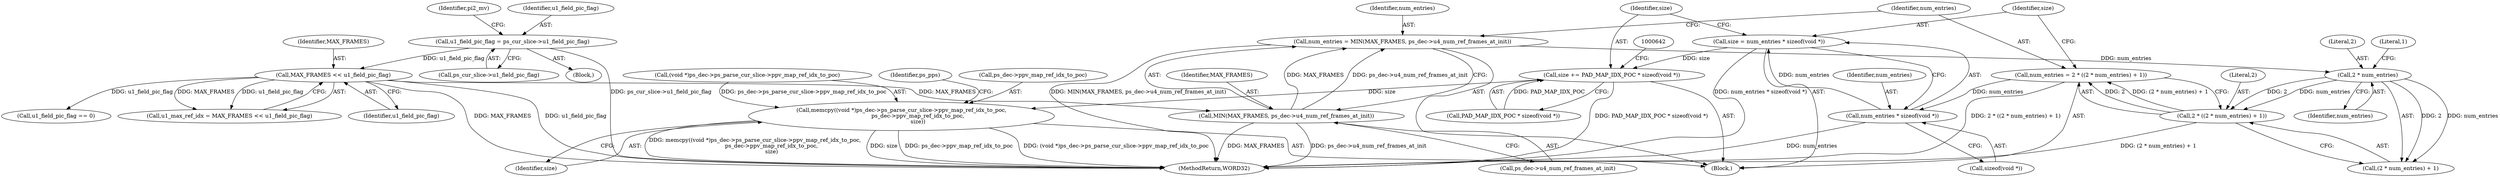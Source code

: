 digraph "0_Android_943323f1d9d3dd5c2634deb26cbe72343ca6b3db_2@integer" {
"1000628" [label="(Call,size = num_entries * sizeof(void *))"];
"1000630" [label="(Call,num_entries * sizeof(void *))"];
"1000619" [label="(Call,num_entries = 2 * ((2 * num_entries) + 1))"];
"1000621" [label="(Call,2 * ((2 * num_entries) + 1))"];
"1000624" [label="(Call,2 * num_entries)"];
"1000612" [label="(Call,num_entries = MIN(MAX_FRAMES, ps_dec->u4_num_ref_frames_at_init))"];
"1000614" [label="(Call,MIN(MAX_FRAMES, ps_dec->u4_num_ref_frames_at_init))"];
"1000269" [label="(Call,MAX_FRAMES << u1_field_pic_flag)"];
"1000162" [label="(Call,u1_field_pic_flag = ps_cur_slice->u1_field_pic_flag)"];
"1000634" [label="(Call,size += PAD_MAP_IDX_POC * sizeof(void *))"];
"1000640" [label="(Call,memcpy((void *)ps_dec->ps_parse_cur_slice->ppv_map_ref_idx_to_poc,\n                   ps_dec->ppv_map_ref_idx_to_poc,\n                   size))"];
"1000625" [label="(Literal,2)"];
"1000609" [label="(Block,)"];
"1000628" [label="(Call,size = num_entries * sizeof(void *))"];
"1000620" [label="(Identifier,num_entries)"];
"1000267" [label="(Call,u1_max_ref_idx = MAX_FRAMES << u1_field_pic_flag)"];
"1000634" [label="(Call,size += PAD_MAP_IDX_POC * sizeof(void *))"];
"1000162" [label="(Call,u1_field_pic_flag = ps_cur_slice->u1_field_pic_flag)"];
"1000651" [label="(Identifier,size)"];
"1000626" [label="(Identifier,num_entries)"];
"1000174" [label="(Identifier,pi2_mv)"];
"1000654" [label="(Identifier,ps_pps)"];
"1000269" [label="(Call,MAX_FRAMES << u1_field_pic_flag)"];
"1000616" [label="(Call,ps_dec->u4_num_ref_frames_at_init)"];
"1000622" [label="(Literal,2)"];
"1001025" [label="(MethodReturn,WORD32)"];
"1000163" [label="(Identifier,u1_field_pic_flag)"];
"1000627" [label="(Literal,1)"];
"1000270" [label="(Identifier,MAX_FRAMES)"];
"1000635" [label="(Identifier,size)"];
"1000271" [label="(Identifier,u1_field_pic_flag)"];
"1000164" [label="(Call,ps_cur_slice->u1_field_pic_flag)"];
"1000648" [label="(Call,ps_dec->ppv_map_ref_idx_to_poc)"];
"1000629" [label="(Identifier,size)"];
"1000614" [label="(Call,MIN(MAX_FRAMES, ps_dec->u4_num_ref_frames_at_init))"];
"1000707" [label="(Call,u1_field_pic_flag == 0)"];
"1000615" [label="(Identifier,MAX_FRAMES)"];
"1000623" [label="(Call,(2 * num_entries) + 1)"];
"1000624" [label="(Call,2 * num_entries)"];
"1000632" [label="(Call,sizeof(void *))"];
"1000641" [label="(Call,(void *)ps_dec->ps_parse_cur_slice->ppv_map_ref_idx_to_poc)"];
"1000121" [label="(Block,)"];
"1000619" [label="(Call,num_entries = 2 * ((2 * num_entries) + 1))"];
"1000636" [label="(Call,PAD_MAP_IDX_POC * sizeof(void *))"];
"1000630" [label="(Call,num_entries * sizeof(void *))"];
"1000640" [label="(Call,memcpy((void *)ps_dec->ps_parse_cur_slice->ppv_map_ref_idx_to_poc,\n                   ps_dec->ppv_map_ref_idx_to_poc,\n                   size))"];
"1000613" [label="(Identifier,num_entries)"];
"1000612" [label="(Call,num_entries = MIN(MAX_FRAMES, ps_dec->u4_num_ref_frames_at_init))"];
"1000621" [label="(Call,2 * ((2 * num_entries) + 1))"];
"1000631" [label="(Identifier,num_entries)"];
"1000628" -> "1000609"  [label="AST: "];
"1000628" -> "1000630"  [label="CFG: "];
"1000629" -> "1000628"  [label="AST: "];
"1000630" -> "1000628"  [label="AST: "];
"1000635" -> "1000628"  [label="CFG: "];
"1000628" -> "1001025"  [label="DDG: num_entries * sizeof(void *)"];
"1000630" -> "1000628"  [label="DDG: num_entries"];
"1000628" -> "1000634"  [label="DDG: size"];
"1000630" -> "1000632"  [label="CFG: "];
"1000631" -> "1000630"  [label="AST: "];
"1000632" -> "1000630"  [label="AST: "];
"1000630" -> "1001025"  [label="DDG: num_entries"];
"1000619" -> "1000630"  [label="DDG: num_entries"];
"1000619" -> "1000609"  [label="AST: "];
"1000619" -> "1000621"  [label="CFG: "];
"1000620" -> "1000619"  [label="AST: "];
"1000621" -> "1000619"  [label="AST: "];
"1000629" -> "1000619"  [label="CFG: "];
"1000619" -> "1001025"  [label="DDG: 2 * ((2 * num_entries) + 1)"];
"1000621" -> "1000619"  [label="DDG: 2"];
"1000621" -> "1000619"  [label="DDG: (2 * num_entries) + 1"];
"1000621" -> "1000623"  [label="CFG: "];
"1000622" -> "1000621"  [label="AST: "];
"1000623" -> "1000621"  [label="AST: "];
"1000621" -> "1001025"  [label="DDG: (2 * num_entries) + 1"];
"1000624" -> "1000621"  [label="DDG: 2"];
"1000624" -> "1000621"  [label="DDG: num_entries"];
"1000624" -> "1000623"  [label="AST: "];
"1000624" -> "1000626"  [label="CFG: "];
"1000625" -> "1000624"  [label="AST: "];
"1000626" -> "1000624"  [label="AST: "];
"1000627" -> "1000624"  [label="CFG: "];
"1000624" -> "1000623"  [label="DDG: 2"];
"1000624" -> "1000623"  [label="DDG: num_entries"];
"1000612" -> "1000624"  [label="DDG: num_entries"];
"1000612" -> "1000609"  [label="AST: "];
"1000612" -> "1000614"  [label="CFG: "];
"1000613" -> "1000612"  [label="AST: "];
"1000614" -> "1000612"  [label="AST: "];
"1000620" -> "1000612"  [label="CFG: "];
"1000612" -> "1001025"  [label="DDG: MIN(MAX_FRAMES, ps_dec->u4_num_ref_frames_at_init)"];
"1000614" -> "1000612"  [label="DDG: MAX_FRAMES"];
"1000614" -> "1000612"  [label="DDG: ps_dec->u4_num_ref_frames_at_init"];
"1000614" -> "1000616"  [label="CFG: "];
"1000615" -> "1000614"  [label="AST: "];
"1000616" -> "1000614"  [label="AST: "];
"1000614" -> "1001025"  [label="DDG: ps_dec->u4_num_ref_frames_at_init"];
"1000614" -> "1001025"  [label="DDG: MAX_FRAMES"];
"1000269" -> "1000614"  [label="DDG: MAX_FRAMES"];
"1000269" -> "1000267"  [label="AST: "];
"1000269" -> "1000271"  [label="CFG: "];
"1000270" -> "1000269"  [label="AST: "];
"1000271" -> "1000269"  [label="AST: "];
"1000267" -> "1000269"  [label="CFG: "];
"1000269" -> "1001025"  [label="DDG: MAX_FRAMES"];
"1000269" -> "1001025"  [label="DDG: u1_field_pic_flag"];
"1000269" -> "1000267"  [label="DDG: MAX_FRAMES"];
"1000269" -> "1000267"  [label="DDG: u1_field_pic_flag"];
"1000162" -> "1000269"  [label="DDG: u1_field_pic_flag"];
"1000269" -> "1000707"  [label="DDG: u1_field_pic_flag"];
"1000162" -> "1000121"  [label="AST: "];
"1000162" -> "1000164"  [label="CFG: "];
"1000163" -> "1000162"  [label="AST: "];
"1000164" -> "1000162"  [label="AST: "];
"1000174" -> "1000162"  [label="CFG: "];
"1000162" -> "1001025"  [label="DDG: ps_cur_slice->u1_field_pic_flag"];
"1000634" -> "1000609"  [label="AST: "];
"1000634" -> "1000636"  [label="CFG: "];
"1000635" -> "1000634"  [label="AST: "];
"1000636" -> "1000634"  [label="AST: "];
"1000642" -> "1000634"  [label="CFG: "];
"1000634" -> "1001025"  [label="DDG: PAD_MAP_IDX_POC * sizeof(void *)"];
"1000636" -> "1000634"  [label="DDG: PAD_MAP_IDX_POC"];
"1000634" -> "1000640"  [label="DDG: size"];
"1000640" -> "1000609"  [label="AST: "];
"1000640" -> "1000651"  [label="CFG: "];
"1000641" -> "1000640"  [label="AST: "];
"1000648" -> "1000640"  [label="AST: "];
"1000651" -> "1000640"  [label="AST: "];
"1000654" -> "1000640"  [label="CFG: "];
"1000640" -> "1001025"  [label="DDG: (void *)ps_dec->ps_parse_cur_slice->ppv_map_ref_idx_to_poc"];
"1000640" -> "1001025"  [label="DDG: memcpy((void *)ps_dec->ps_parse_cur_slice->ppv_map_ref_idx_to_poc,\n                   ps_dec->ppv_map_ref_idx_to_poc,\n                   size)"];
"1000640" -> "1001025"  [label="DDG: size"];
"1000640" -> "1001025"  [label="DDG: ps_dec->ppv_map_ref_idx_to_poc"];
"1000641" -> "1000640"  [label="DDG: ps_dec->ps_parse_cur_slice->ppv_map_ref_idx_to_poc"];
}
